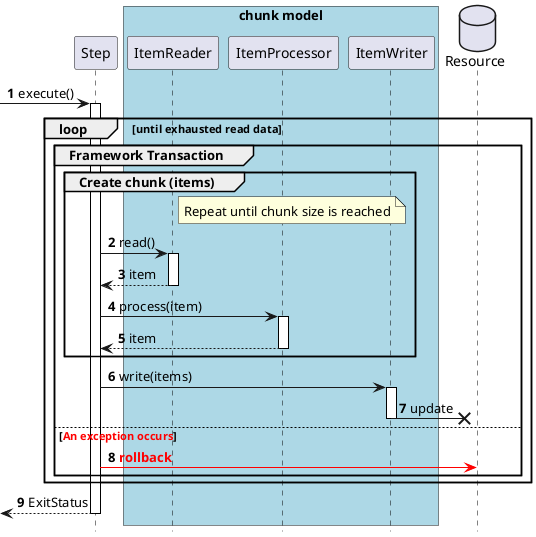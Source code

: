 @startuml

hide footbox
autonumber

participant Step
box "chunk model" #lightblue
participant ItemReader
participant ItemProcessor
participant ItemWriter
end box
database "Resource" as db

[->Step : execute()
activate Step
loop until exhausted read data
    group Framework Transaction
        group Create chunk (items)
            note right of ItemReader: Repeat until chunk size is reached
            Step -> ItemReader : read()
            activate ItemReader
            ItemReader --> Step : item
            deactivate ItemReader
            Step -> ItemProcessor : process(item)
            activate ItemProcessor
            ItemProcessor --> Step : item
            deactivate ItemProcessor
        end
        Step -> ItemWriter : write(items)
        activate ItemWriter
        ItemWriter -X db : update
        deactivate ItemWriter
    else  <font color="red">An exception occurs</font>
        Step [#red]-> db : <font color="red"><b>rollback</b></font>
    end
end
Step-->[ : ExitStatus
deactivate Step

'Set styles such as format and color of each figure
skinparam Note {
  BackgroundColor #b7fab1
  BorderColor black
}

skinparam Class {
  BorderColor black
  ArrowColor black
}

skinparam Sequence {
  BorderColor black
  ActorBorderColor black
  ArrowColor black
  LifeLineBorderColor black
  BoxLineColor black
  ParticipantBorderColor black
}

skinparam componentStyle uml2

skinparam Component {
  BorderColor black
  ArrowColor black
}

skinparam Interface {
  BorderColor black
  ArrowColor black
}

@enduml
